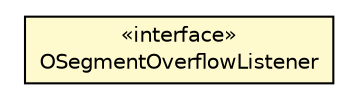 #!/usr/local/bin/dot
#
# Class diagram 
# Generated by UMLGraph version R5_6-24-gf6e263 (http://www.umlgraph.org/)
#

digraph G {
	edge [fontname="Helvetica",fontsize=10,labelfontname="Helvetica",labelfontsize=10];
	node [fontname="Helvetica",fontsize=10,shape=plaintext];
	nodesep=0.25;
	ranksep=0.5;
	// com.orientechnologies.orient.core.storage.impl.local.paginated.wal.cas.OSegmentOverflowListener
	c6379777 [label=<<table title="com.orientechnologies.orient.core.storage.impl.local.paginated.wal.cas.OSegmentOverflowListener" border="0" cellborder="1" cellspacing="0" cellpadding="2" port="p" bgcolor="lemonChiffon" href="./OSegmentOverflowListener.html">
		<tr><td><table border="0" cellspacing="0" cellpadding="1">
<tr><td align="center" balign="center"> &#171;interface&#187; </td></tr>
<tr><td align="center" balign="center"> OSegmentOverflowListener </td></tr>
		</table></td></tr>
		</table>>, URL="./OSegmentOverflowListener.html", fontname="Helvetica", fontcolor="black", fontsize=10.0];
}

